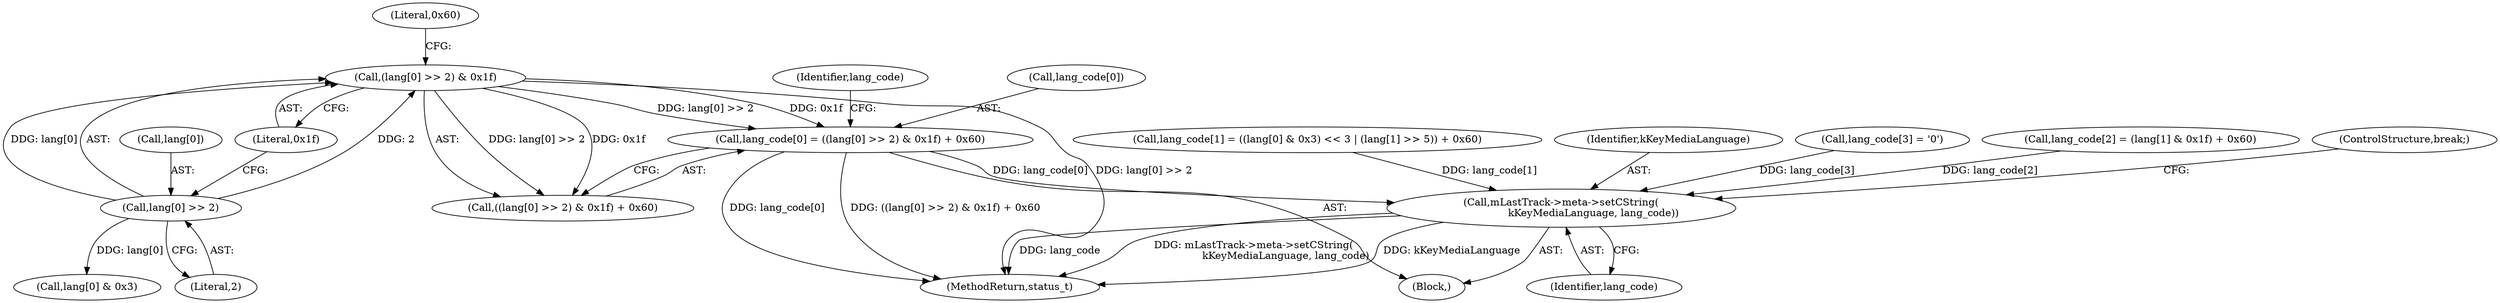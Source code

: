 digraph "0_Android_2674a7218eaa3c87f2ee26d26da5b9170e10f859@array" {
"1001315" [label="(Call,lang_code[0] = ((lang[0] >> 2) & 0x1f) + 0x60)"];
"1001320" [label="(Call,(lang[0] >> 2) & 0x1f)"];
"1001321" [label="(Call,lang[0] >> 2)"];
"1001363" [label="(Call,mLastTrack->meta->setCString(\n                    kKeyMediaLanguage, lang_code))"];
"1001105" [label="(Block,)"];
"1001330" [label="(Identifier,lang_code)"];
"1001328" [label="(Call,lang_code[1] = ((lang[0] & 0x3) << 3 | (lang[1] >> 5)) + 0x60)"];
"1001326" [label="(Literal,0x1f)"];
"1001315" [label="(Call,lang_code[0] = ((lang[0] >> 2) & 0x1f) + 0x60)"];
"1001322" [label="(Call,lang[0])"];
"1001316" [label="(Call,lang_code[0])"];
"1001320" [label="(Call,(lang[0] >> 2) & 0x1f)"];
"1001365" [label="(Identifier,lang_code)"];
"1001327" [label="(Literal,0x60)"];
"1002927" [label="(MethodReturn,status_t)"];
"1001364" [label="(Identifier,kKeyMediaLanguage)"];
"1001358" [label="(Call,lang_code[3] = '\0')"];
"1001325" [label="(Literal,2)"];
"1001321" [label="(Call,lang[0] >> 2)"];
"1001347" [label="(Call,lang_code[2] = (lang[1] & 0x1f) + 0x60)"];
"1001363" [label="(Call,mLastTrack->meta->setCString(\n                    kKeyMediaLanguage, lang_code))"];
"1001319" [label="(Call,((lang[0] >> 2) & 0x1f) + 0x60)"];
"1001366" [label="(ControlStructure,break;)"];
"1001335" [label="(Call,lang[0] & 0x3)"];
"1001315" -> "1001105"  [label="AST: "];
"1001315" -> "1001319"  [label="CFG: "];
"1001316" -> "1001315"  [label="AST: "];
"1001319" -> "1001315"  [label="AST: "];
"1001330" -> "1001315"  [label="CFG: "];
"1001315" -> "1002927"  [label="DDG: lang_code[0]"];
"1001315" -> "1002927"  [label="DDG: ((lang[0] >> 2) & 0x1f) + 0x60"];
"1001320" -> "1001315"  [label="DDG: lang[0] >> 2"];
"1001320" -> "1001315"  [label="DDG: 0x1f"];
"1001315" -> "1001363"  [label="DDG: lang_code[0]"];
"1001320" -> "1001319"  [label="AST: "];
"1001320" -> "1001326"  [label="CFG: "];
"1001321" -> "1001320"  [label="AST: "];
"1001326" -> "1001320"  [label="AST: "];
"1001327" -> "1001320"  [label="CFG: "];
"1001320" -> "1002927"  [label="DDG: lang[0] >> 2"];
"1001320" -> "1001319"  [label="DDG: lang[0] >> 2"];
"1001320" -> "1001319"  [label="DDG: 0x1f"];
"1001321" -> "1001320"  [label="DDG: lang[0]"];
"1001321" -> "1001320"  [label="DDG: 2"];
"1001321" -> "1001325"  [label="CFG: "];
"1001322" -> "1001321"  [label="AST: "];
"1001325" -> "1001321"  [label="AST: "];
"1001326" -> "1001321"  [label="CFG: "];
"1001321" -> "1001335"  [label="DDG: lang[0]"];
"1001363" -> "1001105"  [label="AST: "];
"1001363" -> "1001365"  [label="CFG: "];
"1001364" -> "1001363"  [label="AST: "];
"1001365" -> "1001363"  [label="AST: "];
"1001366" -> "1001363"  [label="CFG: "];
"1001363" -> "1002927"  [label="DDG: mLastTrack->meta->setCString(\n                    kKeyMediaLanguage, lang_code)"];
"1001363" -> "1002927"  [label="DDG: kKeyMediaLanguage"];
"1001363" -> "1002927"  [label="DDG: lang_code"];
"1001328" -> "1001363"  [label="DDG: lang_code[1]"];
"1001358" -> "1001363"  [label="DDG: lang_code[3]"];
"1001347" -> "1001363"  [label="DDG: lang_code[2]"];
}
